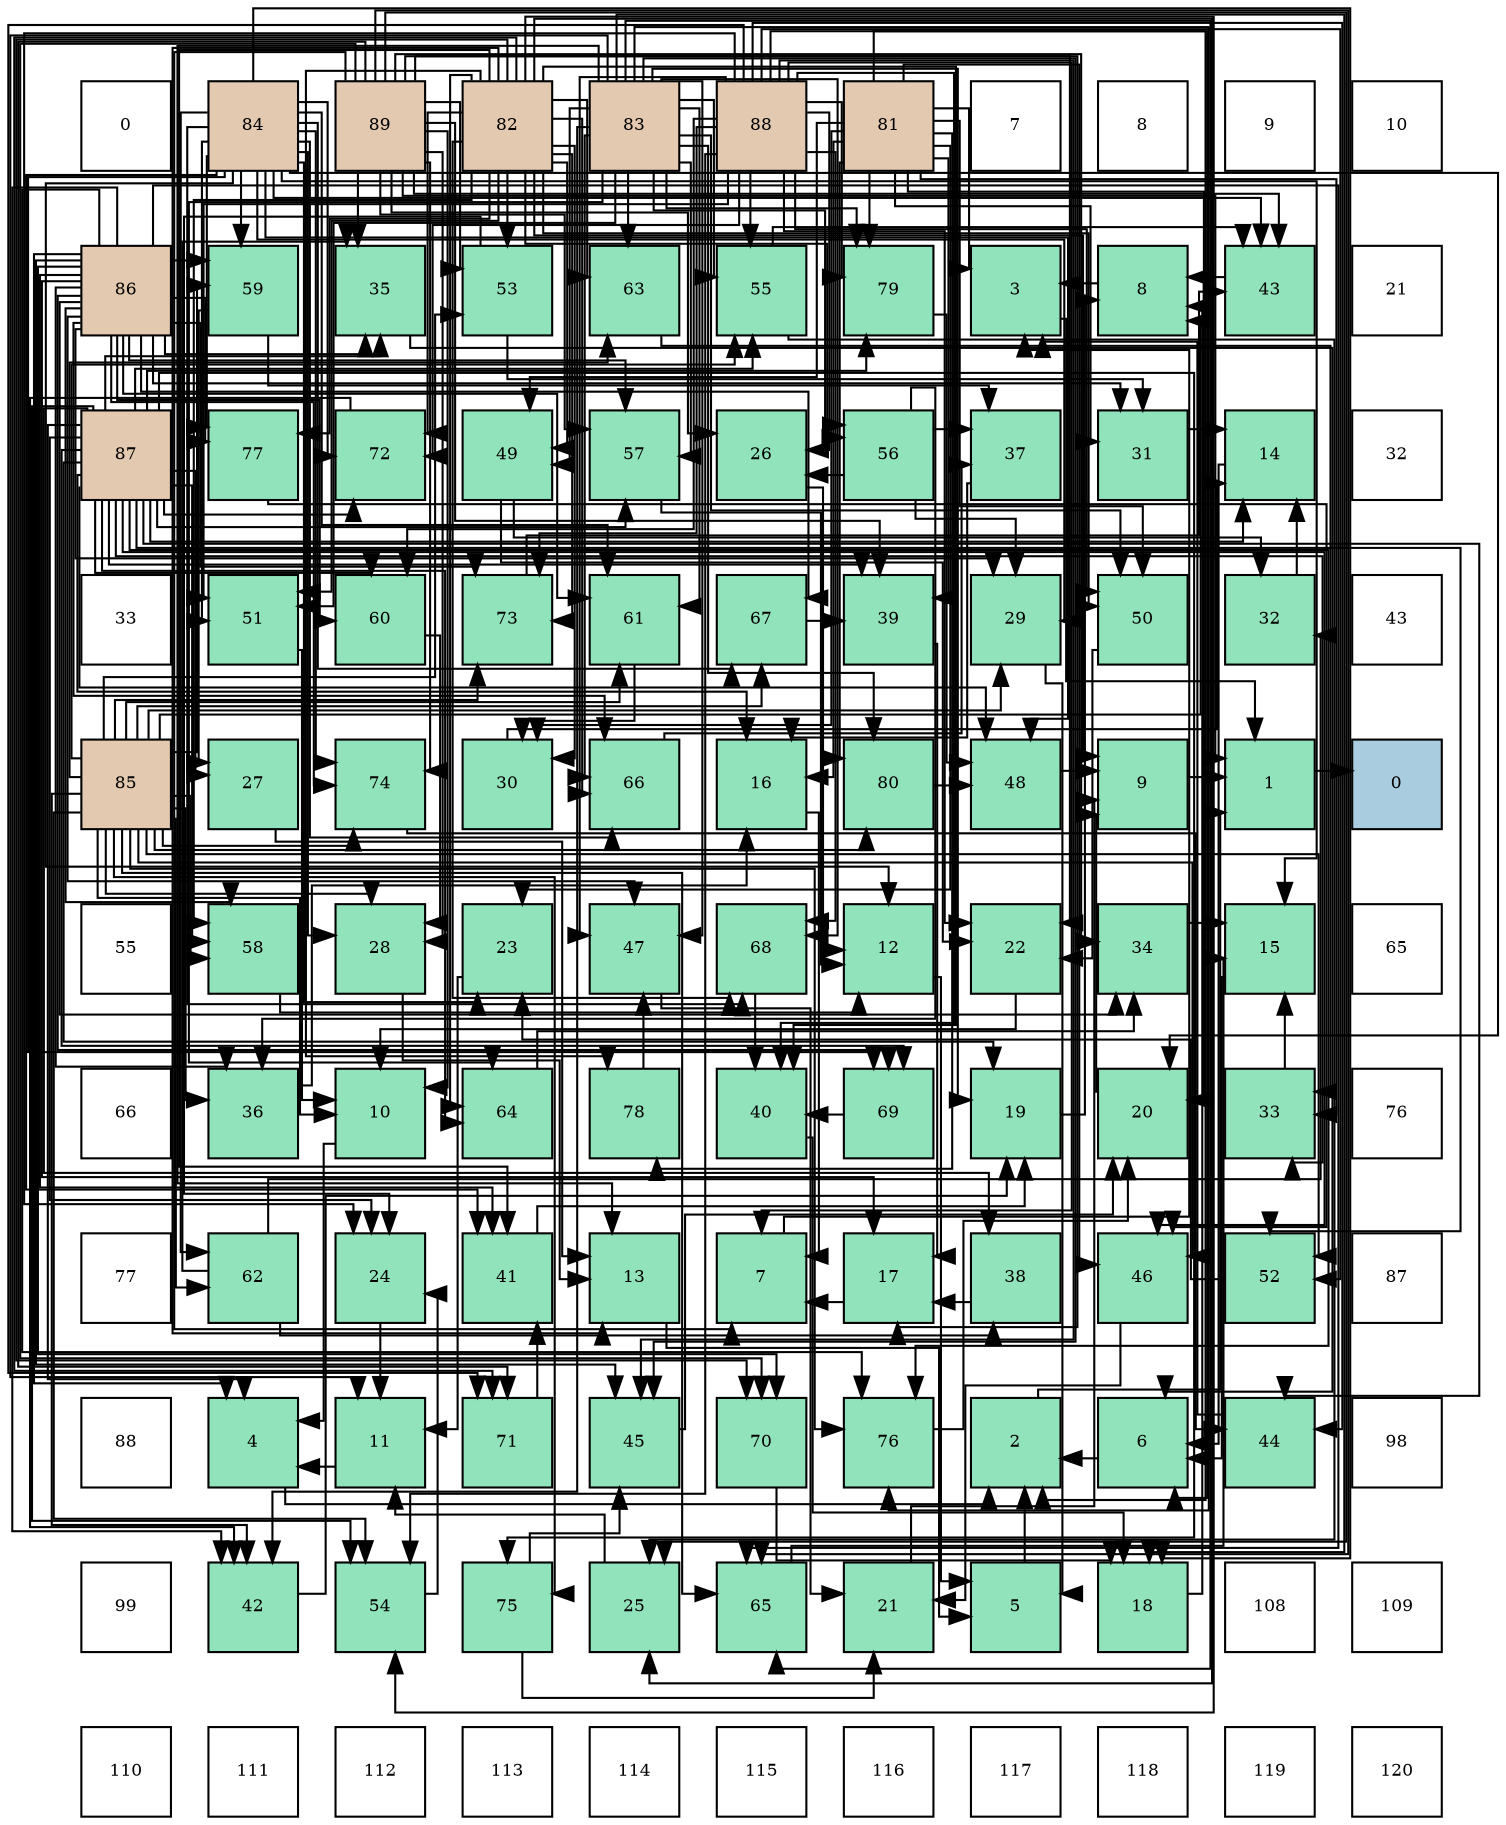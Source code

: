 digraph layout{
 rankdir=TB;
 splines=ortho;
 node [style=filled shape=square fixedsize=true width=0.6];
0[label="0", fontsize=8, fillcolor="#ffffff"];
1[label="84", fontsize=8, fillcolor="#e3c9af"];
2[label="89", fontsize=8, fillcolor="#e3c9af"];
3[label="82", fontsize=8, fillcolor="#e3c9af"];
4[label="83", fontsize=8, fillcolor="#e3c9af"];
5[label="88", fontsize=8, fillcolor="#e3c9af"];
6[label="81", fontsize=8, fillcolor="#e3c9af"];
7[label="7", fontsize=8, fillcolor="#ffffff"];
8[label="8", fontsize=8, fillcolor="#ffffff"];
9[label="9", fontsize=8, fillcolor="#ffffff"];
10[label="10", fontsize=8, fillcolor="#ffffff"];
11[label="86", fontsize=8, fillcolor="#e3c9af"];
12[label="59", fontsize=8, fillcolor="#91e3bb"];
13[label="35", fontsize=8, fillcolor="#91e3bb"];
14[label="53", fontsize=8, fillcolor="#91e3bb"];
15[label="63", fontsize=8, fillcolor="#91e3bb"];
16[label="55", fontsize=8, fillcolor="#91e3bb"];
17[label="79", fontsize=8, fillcolor="#91e3bb"];
18[label="3", fontsize=8, fillcolor="#91e3bb"];
19[label="8", fontsize=8, fillcolor="#91e3bb"];
20[label="43", fontsize=8, fillcolor="#91e3bb"];
21[label="21", fontsize=8, fillcolor="#ffffff"];
22[label="87", fontsize=8, fillcolor="#e3c9af"];
23[label="77", fontsize=8, fillcolor="#91e3bb"];
24[label="72", fontsize=8, fillcolor="#91e3bb"];
25[label="49", fontsize=8, fillcolor="#91e3bb"];
26[label="57", fontsize=8, fillcolor="#91e3bb"];
27[label="26", fontsize=8, fillcolor="#91e3bb"];
28[label="56", fontsize=8, fillcolor="#91e3bb"];
29[label="37", fontsize=8, fillcolor="#91e3bb"];
30[label="31", fontsize=8, fillcolor="#91e3bb"];
31[label="14", fontsize=8, fillcolor="#91e3bb"];
32[label="32", fontsize=8, fillcolor="#ffffff"];
33[label="33", fontsize=8, fillcolor="#ffffff"];
34[label="51", fontsize=8, fillcolor="#91e3bb"];
35[label="60", fontsize=8, fillcolor="#91e3bb"];
36[label="73", fontsize=8, fillcolor="#91e3bb"];
37[label="61", fontsize=8, fillcolor="#91e3bb"];
38[label="67", fontsize=8, fillcolor="#91e3bb"];
39[label="39", fontsize=8, fillcolor="#91e3bb"];
40[label="29", fontsize=8, fillcolor="#91e3bb"];
41[label="50", fontsize=8, fillcolor="#91e3bb"];
42[label="32", fontsize=8, fillcolor="#91e3bb"];
43[label="43", fontsize=8, fillcolor="#ffffff"];
44[label="85", fontsize=8, fillcolor="#e3c9af"];
45[label="27", fontsize=8, fillcolor="#91e3bb"];
46[label="74", fontsize=8, fillcolor="#91e3bb"];
47[label="30", fontsize=8, fillcolor="#91e3bb"];
48[label="66", fontsize=8, fillcolor="#91e3bb"];
49[label="16", fontsize=8, fillcolor="#91e3bb"];
50[label="80", fontsize=8, fillcolor="#91e3bb"];
51[label="48", fontsize=8, fillcolor="#91e3bb"];
52[label="9", fontsize=8, fillcolor="#91e3bb"];
53[label="1", fontsize=8, fillcolor="#91e3bb"];
54[label="0", fontsize=8, fillcolor="#a9ccde"];
55[label="55", fontsize=8, fillcolor="#ffffff"];
56[label="58", fontsize=8, fillcolor="#91e3bb"];
57[label="28", fontsize=8, fillcolor="#91e3bb"];
58[label="23", fontsize=8, fillcolor="#91e3bb"];
59[label="47", fontsize=8, fillcolor="#91e3bb"];
60[label="68", fontsize=8, fillcolor="#91e3bb"];
61[label="12", fontsize=8, fillcolor="#91e3bb"];
62[label="22", fontsize=8, fillcolor="#91e3bb"];
63[label="34", fontsize=8, fillcolor="#91e3bb"];
64[label="15", fontsize=8, fillcolor="#91e3bb"];
65[label="65", fontsize=8, fillcolor="#ffffff"];
66[label="66", fontsize=8, fillcolor="#ffffff"];
67[label="36", fontsize=8, fillcolor="#91e3bb"];
68[label="10", fontsize=8, fillcolor="#91e3bb"];
69[label="64", fontsize=8, fillcolor="#91e3bb"];
70[label="78", fontsize=8, fillcolor="#91e3bb"];
71[label="40", fontsize=8, fillcolor="#91e3bb"];
72[label="69", fontsize=8, fillcolor="#91e3bb"];
73[label="19", fontsize=8, fillcolor="#91e3bb"];
74[label="20", fontsize=8, fillcolor="#91e3bb"];
75[label="33", fontsize=8, fillcolor="#91e3bb"];
76[label="76", fontsize=8, fillcolor="#ffffff"];
77[label="77", fontsize=8, fillcolor="#ffffff"];
78[label="62", fontsize=8, fillcolor="#91e3bb"];
79[label="24", fontsize=8, fillcolor="#91e3bb"];
80[label="41", fontsize=8, fillcolor="#91e3bb"];
81[label="13", fontsize=8, fillcolor="#91e3bb"];
82[label="7", fontsize=8, fillcolor="#91e3bb"];
83[label="17", fontsize=8, fillcolor="#91e3bb"];
84[label="38", fontsize=8, fillcolor="#91e3bb"];
85[label="46", fontsize=8, fillcolor="#91e3bb"];
86[label="52", fontsize=8, fillcolor="#91e3bb"];
87[label="87", fontsize=8, fillcolor="#ffffff"];
88[label="88", fontsize=8, fillcolor="#ffffff"];
89[label="4", fontsize=8, fillcolor="#91e3bb"];
90[label="11", fontsize=8, fillcolor="#91e3bb"];
91[label="71", fontsize=8, fillcolor="#91e3bb"];
92[label="45", fontsize=8, fillcolor="#91e3bb"];
93[label="70", fontsize=8, fillcolor="#91e3bb"];
94[label="76", fontsize=8, fillcolor="#91e3bb"];
95[label="2", fontsize=8, fillcolor="#91e3bb"];
96[label="6", fontsize=8, fillcolor="#91e3bb"];
97[label="44", fontsize=8, fillcolor="#91e3bb"];
98[label="98", fontsize=8, fillcolor="#ffffff"];
99[label="99", fontsize=8, fillcolor="#ffffff"];
100[label="42", fontsize=8, fillcolor="#91e3bb"];
101[label="54", fontsize=8, fillcolor="#91e3bb"];
102[label="75", fontsize=8, fillcolor="#91e3bb"];
103[label="25", fontsize=8, fillcolor="#91e3bb"];
104[label="65", fontsize=8, fillcolor="#91e3bb"];
105[label="21", fontsize=8, fillcolor="#91e3bb"];
106[label="5", fontsize=8, fillcolor="#91e3bb"];
107[label="18", fontsize=8, fillcolor="#91e3bb"];
108[label="108", fontsize=8, fillcolor="#ffffff"];
109[label="109", fontsize=8, fillcolor="#ffffff"];
110[label="110", fontsize=8, fillcolor="#ffffff"];
111[label="111", fontsize=8, fillcolor="#ffffff"];
112[label="112", fontsize=8, fillcolor="#ffffff"];
113[label="113", fontsize=8, fillcolor="#ffffff"];
114[label="114", fontsize=8, fillcolor="#ffffff"];
115[label="115", fontsize=8, fillcolor="#ffffff"];
116[label="116", fontsize=8, fillcolor="#ffffff"];
117[label="117", fontsize=8, fillcolor="#ffffff"];
118[label="118", fontsize=8, fillcolor="#ffffff"];
119[label="119", fontsize=8, fillcolor="#ffffff"];
120[label="120", fontsize=8, fillcolor="#ffffff"];
edge [constraint=false, style=vis];53 -> 54;
95 -> 53;
18 -> 53;
89 -> 95;
106 -> 95;
96 -> 95;
82 -> 18;
19 -> 18;
52 -> 53;
68 -> 89;
90 -> 89;
61 -> 106;
81 -> 106;
31 -> 96;
64 -> 96;
49 -> 82;
83 -> 82;
107 -> 19;
73 -> 19;
74 -> 52;
105 -> 52;
62 -> 68;
58 -> 90;
79 -> 90;
103 -> 90;
27 -> 61;
45 -> 81;
57 -> 81;
40 -> 106;
47 -> 31;
30 -> 31;
42 -> 31;
75 -> 64;
63 -> 64;
13 -> 96;
67 -> 49;
29 -> 49;
84 -> 83;
39 -> 83;
71 -> 107;
80 -> 73;
100 -> 73;
20 -> 19;
97 -> 18;
92 -> 74;
85 -> 105;
59 -> 105;
51 -> 52;
25 -> 62;
25 -> 42;
41 -> 62;
34 -> 68;
86 -> 58;
14 -> 79;
14 -> 30;
101 -> 79;
16 -> 103;
16 -> 20;
28 -> 27;
28 -> 40;
28 -> 67;
28 -> 29;
26 -> 61;
56 -> 61;
12 -> 45;
12 -> 29;
35 -> 57;
37 -> 47;
78 -> 42;
78 -> 13;
78 -> 84;
15 -> 75;
69 -> 63;
104 -> 64;
48 -> 29;
38 -> 39;
60 -> 71;
72 -> 71;
93 -> 107;
91 -> 80;
24 -> 100;
36 -> 20;
46 -> 97;
102 -> 105;
102 -> 92;
94 -> 74;
23 -> 85;
70 -> 59;
17 -> 51;
50 -> 51;
6 -> 95;
6 -> 18;
6 -> 49;
6 -> 74;
6 -> 58;
6 -> 47;
6 -> 30;
6 -> 75;
6 -> 39;
6 -> 85;
6 -> 25;
6 -> 41;
6 -> 70;
6 -> 17;
6 -> 50;
3 -> 52;
3 -> 81;
3 -> 103;
3 -> 47;
3 -> 71;
3 -> 80;
3 -> 25;
3 -> 41;
3 -> 34;
3 -> 14;
3 -> 101;
3 -> 28;
3 -> 56;
3 -> 15;
3 -> 69;
3 -> 48;
3 -> 60;
3 -> 93;
3 -> 91;
3 -> 24;
3 -> 36;
3 -> 23;
3 -> 70;
4 -> 90;
4 -> 81;
4 -> 107;
4 -> 73;
4 -> 100;
4 -> 92;
4 -> 59;
4 -> 25;
4 -> 41;
4 -> 34;
4 -> 16;
4 -> 28;
4 -> 26;
4 -> 37;
4 -> 15;
4 -> 69;
4 -> 104;
4 -> 48;
4 -> 60;
4 -> 94;
4 -> 17;
4 -> 50;
1 -> 61;
1 -> 64;
1 -> 107;
1 -> 74;
1 -> 58;
1 -> 57;
1 -> 40;
1 -> 80;
1 -> 20;
1 -> 51;
1 -> 34;
1 -> 12;
1 -> 37;
1 -> 78;
1 -> 48;
1 -> 38;
1 -> 60;
1 -> 72;
1 -> 24;
1 -> 46;
1 -> 23;
44 -> 19;
44 -> 68;
44 -> 57;
44 -> 40;
44 -> 67;
44 -> 100;
44 -> 85;
44 -> 86;
44 -> 14;
44 -> 101;
44 -> 16;
44 -> 56;
44 -> 12;
44 -> 37;
44 -> 78;
44 -> 15;
44 -> 104;
44 -> 38;
44 -> 36;
44 -> 46;
44 -> 102;
44 -> 94;
44 -> 50;
11 -> 89;
11 -> 83;
11 -> 40;
11 -> 30;
11 -> 63;
11 -> 13;
11 -> 67;
11 -> 80;
11 -> 100;
11 -> 92;
11 -> 59;
11 -> 26;
11 -> 56;
11 -> 12;
11 -> 35;
11 -> 37;
11 -> 104;
11 -> 48;
11 -> 38;
11 -> 72;
11 -> 93;
11 -> 36;
11 -> 46;
11 -> 94;
11 -> 23;
22 -> 89;
22 -> 31;
22 -> 49;
22 -> 73;
22 -> 79;
22 -> 45;
22 -> 75;
22 -> 13;
22 -> 84;
22 -> 39;
22 -> 97;
22 -> 85;
22 -> 51;
22 -> 86;
22 -> 101;
22 -> 16;
22 -> 26;
22 -> 56;
22 -> 35;
22 -> 69;
22 -> 72;
22 -> 24;
22 -> 102;
22 -> 94;
22 -> 17;
5 -> 96;
5 -> 82;
5 -> 62;
5 -> 79;
5 -> 27;
5 -> 71;
5 -> 97;
5 -> 92;
5 -> 59;
5 -> 41;
5 -> 34;
5 -> 86;
5 -> 101;
5 -> 16;
5 -> 35;
5 -> 60;
5 -> 91;
5 -> 24;
5 -> 36;
5 -> 17;
2 -> 53;
2 -> 82;
2 -> 68;
2 -> 83;
2 -> 62;
2 -> 103;
2 -> 27;
2 -> 57;
2 -> 63;
2 -> 13;
2 -> 39;
2 -> 20;
2 -> 14;
2 -> 26;
2 -> 104;
2 -> 93;
2 -> 91;
2 -> 46;
edge [constraint=true, style=invis];
0 -> 11 -> 22 -> 33 -> 44 -> 55 -> 66 -> 77 -> 88 -> 99 -> 110;
1 -> 12 -> 23 -> 34 -> 45 -> 56 -> 67 -> 78 -> 89 -> 100 -> 111;
2 -> 13 -> 24 -> 35 -> 46 -> 57 -> 68 -> 79 -> 90 -> 101 -> 112;
3 -> 14 -> 25 -> 36 -> 47 -> 58 -> 69 -> 80 -> 91 -> 102 -> 113;
4 -> 15 -> 26 -> 37 -> 48 -> 59 -> 70 -> 81 -> 92 -> 103 -> 114;
5 -> 16 -> 27 -> 38 -> 49 -> 60 -> 71 -> 82 -> 93 -> 104 -> 115;
6 -> 17 -> 28 -> 39 -> 50 -> 61 -> 72 -> 83 -> 94 -> 105 -> 116;
7 -> 18 -> 29 -> 40 -> 51 -> 62 -> 73 -> 84 -> 95 -> 106 -> 117;
8 -> 19 -> 30 -> 41 -> 52 -> 63 -> 74 -> 85 -> 96 -> 107 -> 118;
9 -> 20 -> 31 -> 42 -> 53 -> 64 -> 75 -> 86 -> 97 -> 108 -> 119;
10 -> 21 -> 32 -> 43 -> 54 -> 65 -> 76 -> 87 -> 98 -> 109 -> 120;
rank = same {0 -> 1 -> 2 -> 3 -> 4 -> 5 -> 6 -> 7 -> 8 -> 9 -> 10};
rank = same {11 -> 12 -> 13 -> 14 -> 15 -> 16 -> 17 -> 18 -> 19 -> 20 -> 21};
rank = same {22 -> 23 -> 24 -> 25 -> 26 -> 27 -> 28 -> 29 -> 30 -> 31 -> 32};
rank = same {33 -> 34 -> 35 -> 36 -> 37 -> 38 -> 39 -> 40 -> 41 -> 42 -> 43};
rank = same {44 -> 45 -> 46 -> 47 -> 48 -> 49 -> 50 -> 51 -> 52 -> 53 -> 54};
rank = same {55 -> 56 -> 57 -> 58 -> 59 -> 60 -> 61 -> 62 -> 63 -> 64 -> 65};
rank = same {66 -> 67 -> 68 -> 69 -> 70 -> 71 -> 72 -> 73 -> 74 -> 75 -> 76};
rank = same {77 -> 78 -> 79 -> 80 -> 81 -> 82 -> 83 -> 84 -> 85 -> 86 -> 87};
rank = same {88 -> 89 -> 90 -> 91 -> 92 -> 93 -> 94 -> 95 -> 96 -> 97 -> 98};
rank = same {99 -> 100 -> 101 -> 102 -> 103 -> 104 -> 105 -> 106 -> 107 -> 108 -> 109};
rank = same {110 -> 111 -> 112 -> 113 -> 114 -> 115 -> 116 -> 117 -> 118 -> 119 -> 120};
}